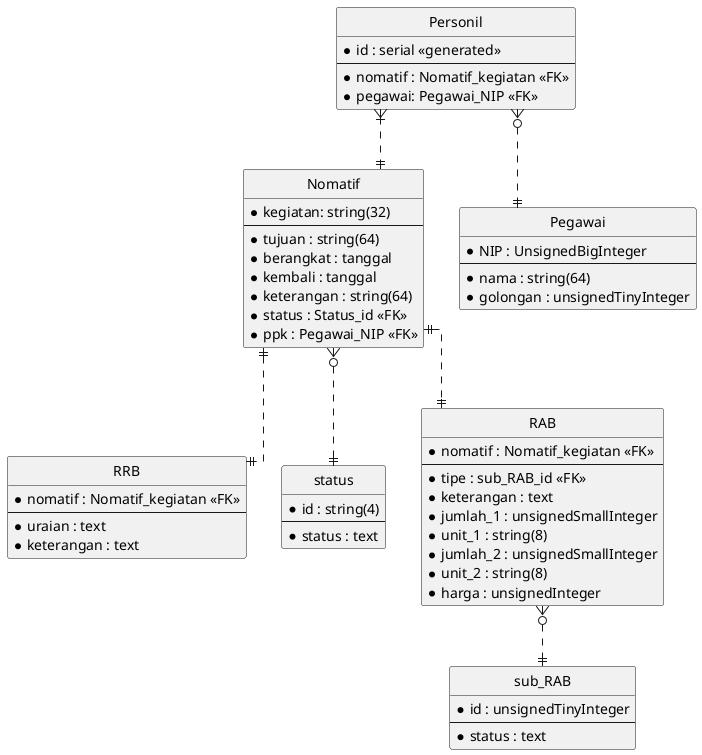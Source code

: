 @startuml db

' hide the spot
hide circle

' avoid problems with angled crows feet
skinparam linetype ortho

entity "Nomatif" as n {
  *kegiatan: string(32)
  --
  *tujuan : string(64)
  *berangkat : tanggal
  *kembali : tanggal
  *keterangan : string(64)
  *status : Status_id <<FK>>
  *ppk : Pegawai_NIP <<FK>>
}

entity "Pegawai" as p {
    *NIP : UnsignedBigInteger
  --
  *nama : string(64)
  *golongan : unsignedTinyInteger
}

entity "Personil" as pe {
  *id : serial <<generated>>
  --
  *nomatif : Nomatif_kegiatan <<FK>>
  *pegawai: Pegawai_NIP <<FK>>
}

entity "RRB" as r {
  *nomatif : Nomatif_kegiatan <<FK>>
  --
  *uraian : text
  *keterangan : text
}

entity "status" as s {
  *id : string(4)
  --
  *status : text
}

entity "sub_RAB" as kr {
    *id : unsignedTinyInteger
  --
  *status : text
}

entity "RAB" as ra {
  *nomatif : Nomatif_kegiatan <<FK>>
  --
  *tipe : sub_RAB_id <<FK>>
  *keterangan : text
  *jumlah_1 : unsignedSmallInteger
  *unit_1 : string(8)
  *jumlah_2 : unsignedSmallInteger
  *unit_2 : string(8)
  *harga : unsignedInteger
}

pe }o..|| p
pe }|..|| n
n ||..|| r
n ||..|| ra
n }o..|| s
ra }o..|| kr

@enduml
